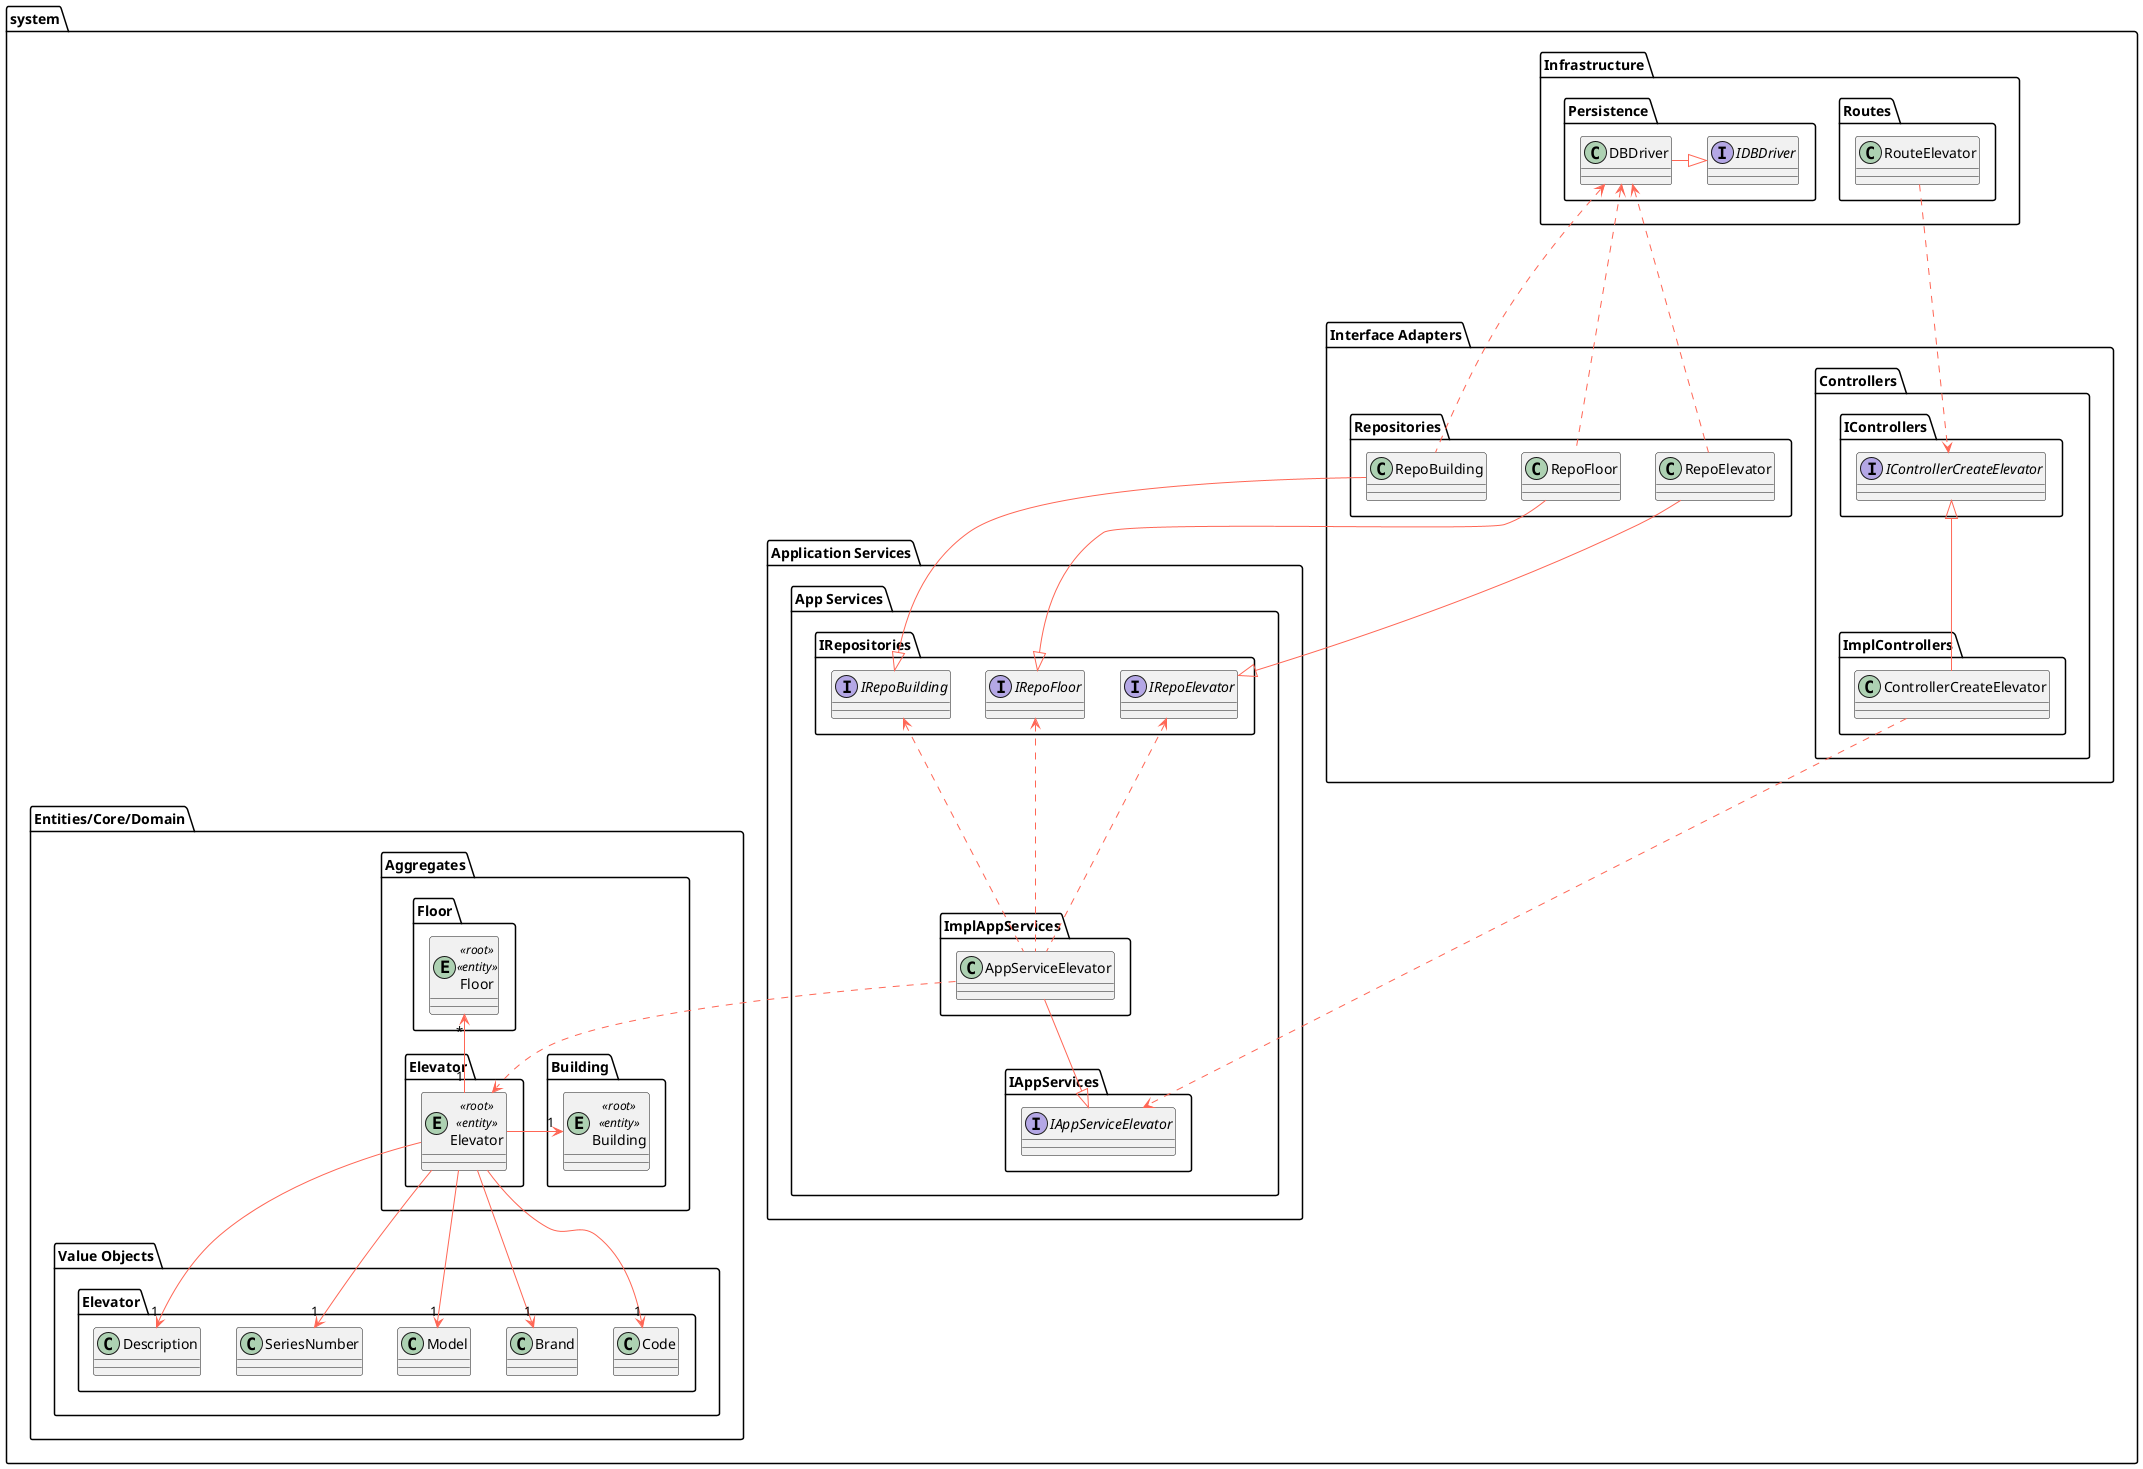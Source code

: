 @startuml

skinparam component {
    FontSize 16
    BackgroundColor<<Apache>> LightCoral
    BorderColor<<Apache>> #FF6655
    FontName Courier
    BorderColor black
    BackgroundColor DeepSkyBlue
    ArrowFontName Impact
    ArrowColor #FF6655
}

package system {
    package "Infrastructure" {
        package "Routes" {
            class RouteElevator
        }

        package "Persistence" {
            interface IDBDriver
            class DBDriver
        }

        DBDriver -right-|> IDBDriver
    }

    package "Interface Adapters" {
        package "Controllers" {
            package "IControllers" {
                interface IControllerCreateElevator
            }

            package "ImplControllers" {
                class ControllerCreateElevator
            }
            ControllerCreateElevator -up-|> IControllerCreateElevator
        }

        package "Repositories" {
            class RepoBuilding
            class RepoFloor
            class RepoElevator
        }

        RepoBuilding .up.> DBDriver
        RepoFloor .up.> DBDriver
        RepoElevator .up.> DBDriver

        RouteElevator ....> IControllerCreateElevator
    }

    package "Application Services" {
        package "App Services" {
            package "IAppServices" {
                interface IAppServiceElevator
            }

            package "ImplAppServices" {
                class AppServiceElevator
            }

            AppServiceElevator --|> IAppServiceElevator

            package "IRepositories" {
                interface IRepoBuilding
                interface IRepoFloor
                interface IRepoElevator
            }

            RepoBuilding --|> IRepoBuilding
            RepoFloor --|> IRepoFloor
            RepoElevator --|> IRepoElevator
        }

        ControllerCreateElevator ..> IAppServiceElevator

        AppServiceElevator .up.> IRepoBuilding
        AppServiceElevator .up.> IRepoFloor
        AppServiceElevator .up.> IRepoElevator
    }

    package "Entities/Core/Domain" {
        package "Aggregates" {

            package "Elevator" as a_elevator {
                entity Elevator <<root>> <<entity>>
            }

            package "Building" as a_building {
                entity Building <<root>> <<entity>>
            }

            package "Floor" as a_floor {
                entity Floor <<root>> <<entity>>
            }
        }

        package "Value Objects" {
            package "Elevator" as vo_elevator {
                class Code
                class Brand
                class Model
                class SeriesNumber
                class Description

            }
        }


        Elevator --> "1" Code
        Elevator --> "1" Brand
        Elevator --> "1" Model
        Elevator --> "1" SeriesNumber
        Elevator --> "1" Description

        Elevator -left-> "1" Building
        Elevator "1" -up-> "*" Floor


        AppServiceElevator ..> Elevator

        'package "Services" {
        '}
    }
}

@enduml

